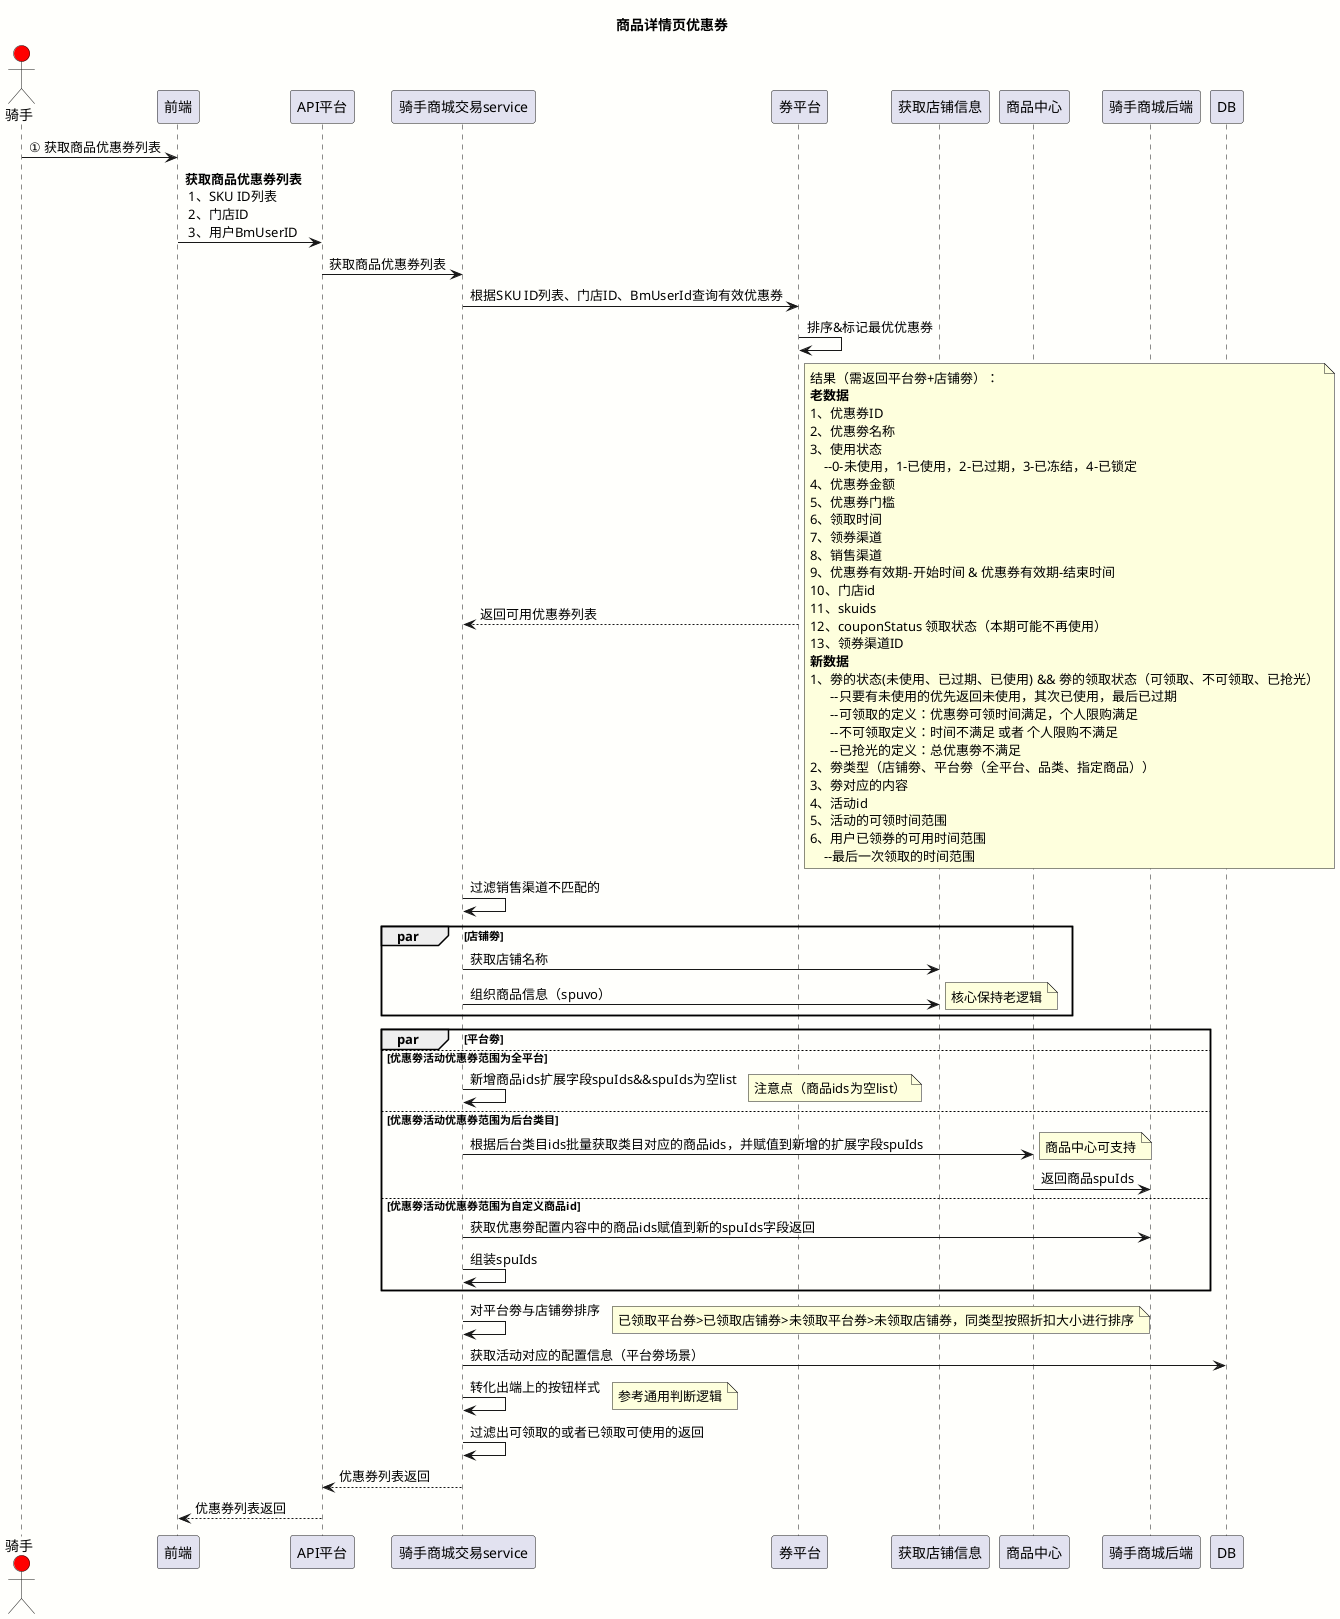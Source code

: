 @startuml
skinparam backgroundColor #FFFFFC
title 商品详情页优惠券
actor 骑手 #red

骑手 -> 前端: ① 获取商品优惠券列表
前端 -> API平台 : <B>获取商品优惠券列表</B> \n 1、SKU ID列表 \n 2、门店ID \n 3、用户BmUserID
API平台 -> 骑手商城交易service : 获取商品优惠券列表
骑手商城交易service -> 券平台 : 根据SKU ID列表、门店ID、BmUserId查询有效优惠券
券平台 -> 券平台 : 排序&标记最优优惠券
券平台 --> 骑手商城交易service : 返回可用优惠券列表
note right
结果（需返回平台劵+店铺劵）：
<B>老数据</B>
1、优惠券ID
2、优惠劵名称
3、使用状态
    --0-未使用，1-已使用，2-已过期，3-已冻结，4-已锁定
4、优惠券金额
5、优惠券门槛
6、领取时间
7、领券渠道
8、销售渠道
9、优惠券有效期-开始时间 & 优惠券有效期-结束时间
10、门店id
11、skuids
12、couponStatus 领取状态（本期可能不再使用）
13、领券渠道ID
<B>新数据</B>
1、劵的状态(未使用、已过期、已使用) && 劵的领取状态（可领取、不可领取、已抢光）
      --只要有未使用的优先返回未使用，其次已使用，最后已过期
      --可领取的定义：优惠劵可领时间满足，个人限购满足
      --不可领取定义：时间不满足 或者 个人限购不满足
      --已抢光的定义：总优惠劵不满足
2、劵类型（店铺劵、平台劵（全平台、品类、指定商品））
3、劵对应的内容
4、活动id
5、活动的可领时间范围
6、用户已领券的可用时间范围
    --最后一次领取的时间范围
end note
骑手商城交易service -> 骑手商城交易service : 过滤销售渠道不匹配的

par 店铺劵
骑手商城交易service -> 获取店铺信息 : 获取店铺名称
骑手商城交易service -> 获取店铺信息 : 组织商品信息（spuvo）
note right : 核心保持老逻辑
end

par 平台劵
    else 优惠劵活动优惠券范围为全平台
        骑手商城交易service -> 骑手商城交易service : 新增商品ids扩展字段spuIds&&spuIds为空list
        note right : 注意点（商品ids为空list）
    else 优惠劵活动优惠券范围为后台类目
        骑手商城交易service -> 商品中心 : 根据后台类目ids批量获取类目对应的商品ids，并赋值到新增的扩展字段spuIds
        note right : 商品中心可支持
        商品中心 ->   骑手商城后端: 返回商品spuIds
    else 优惠劵活动优惠券范围为自定义商品id
        骑手商城交易service -> 骑手商城后端 : 获取优惠劵配置内容中的商品ids赋值到新的spuIds字段返回
    骑手商城交易service -> 骑手商城交易service : 组装spuIds
end

骑手商城交易service -> 骑手商城交易service : 对平台劵与店铺劵排序
note right : 已领取平台券>已领取店铺券>未领取平台券>未领取店铺券，同类型按照折扣大小进行排序


骑手商城交易service -> DB : 获取活动对应的配置信息（平台劵场景）
骑手商城交易service -> 骑手商城交易service : 转化出端上的按钮样式
note right : 参考通用判断逻辑
骑手商城交易service -> 骑手商城交易service : 过滤出可领取的或者已领取可使用的返回
骑手商城交易service --> API平台 : 优惠券列表返回
API平台 --> 前端 : 优惠券列表返回


@enduml
